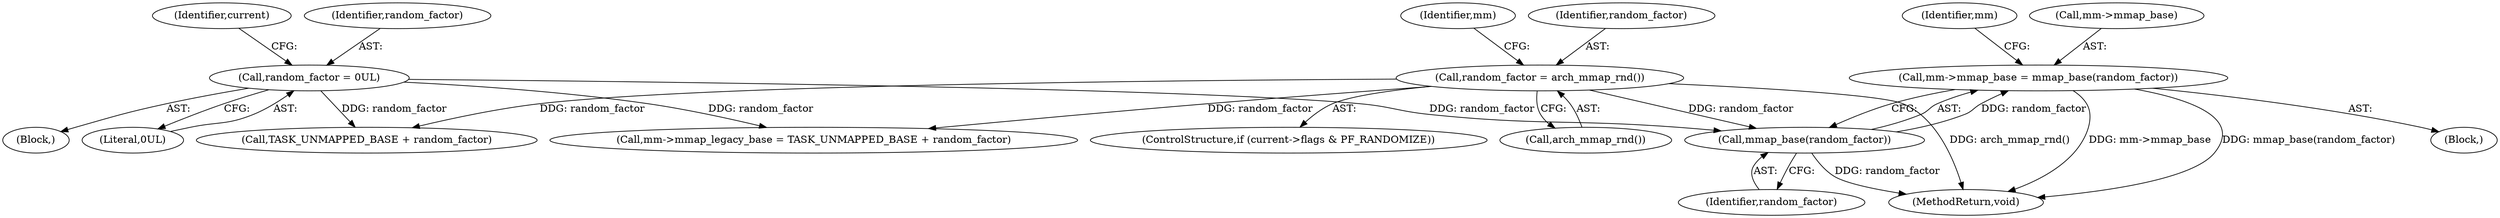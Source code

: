 digraph "0_linux_8b8addf891de8a00e4d39fc32f93f7c5eb8feceb@pointer" {
"1000140" [label="(Call,mm->mmap_base = mmap_base(random_factor))"];
"1000144" [label="(Call,mmap_base(random_factor))"];
"1000104" [label="(Call,random_factor = 0UL)"];
"1000113" [label="(Call,random_factor = arch_mmap_rnd())"];
"1000107" [label="(ControlStructure,if (current->flags & PF_RANDOMIZE))"];
"1000116" [label="(Call,mm->mmap_legacy_base = TASK_UNMAPPED_BASE + random_factor)"];
"1000120" [label="(Call,TASK_UNMAPPED_BASE + random_factor)"];
"1000110" [label="(Identifier,current)"];
"1000144" [label="(Call,mmap_base(random_factor))"];
"1000115" [label="(Call,arch_mmap_rnd())"];
"1000148" [label="(Identifier,mm)"];
"1000139" [label="(Block,)"];
"1000102" [label="(Block,)"];
"1000113" [label="(Call,random_factor = arch_mmap_rnd())"];
"1000141" [label="(Call,mm->mmap_base)"];
"1000104" [label="(Call,random_factor = 0UL)"];
"1000106" [label="(Literal,0UL)"];
"1000145" [label="(Identifier,random_factor)"];
"1000118" [label="(Identifier,mm)"];
"1000105" [label="(Identifier,random_factor)"];
"1000140" [label="(Call,mm->mmap_base = mmap_base(random_factor))"];
"1000151" [label="(MethodReturn,void)"];
"1000114" [label="(Identifier,random_factor)"];
"1000140" -> "1000139"  [label="AST: "];
"1000140" -> "1000144"  [label="CFG: "];
"1000141" -> "1000140"  [label="AST: "];
"1000144" -> "1000140"  [label="AST: "];
"1000148" -> "1000140"  [label="CFG: "];
"1000140" -> "1000151"  [label="DDG: mm->mmap_base"];
"1000140" -> "1000151"  [label="DDG: mmap_base(random_factor)"];
"1000144" -> "1000140"  [label="DDG: random_factor"];
"1000144" -> "1000145"  [label="CFG: "];
"1000145" -> "1000144"  [label="AST: "];
"1000144" -> "1000151"  [label="DDG: random_factor"];
"1000104" -> "1000144"  [label="DDG: random_factor"];
"1000113" -> "1000144"  [label="DDG: random_factor"];
"1000104" -> "1000102"  [label="AST: "];
"1000104" -> "1000106"  [label="CFG: "];
"1000105" -> "1000104"  [label="AST: "];
"1000106" -> "1000104"  [label="AST: "];
"1000110" -> "1000104"  [label="CFG: "];
"1000104" -> "1000116"  [label="DDG: random_factor"];
"1000104" -> "1000120"  [label="DDG: random_factor"];
"1000113" -> "1000107"  [label="AST: "];
"1000113" -> "1000115"  [label="CFG: "];
"1000114" -> "1000113"  [label="AST: "];
"1000115" -> "1000113"  [label="AST: "];
"1000118" -> "1000113"  [label="CFG: "];
"1000113" -> "1000151"  [label="DDG: arch_mmap_rnd()"];
"1000113" -> "1000116"  [label="DDG: random_factor"];
"1000113" -> "1000120"  [label="DDG: random_factor"];
}
